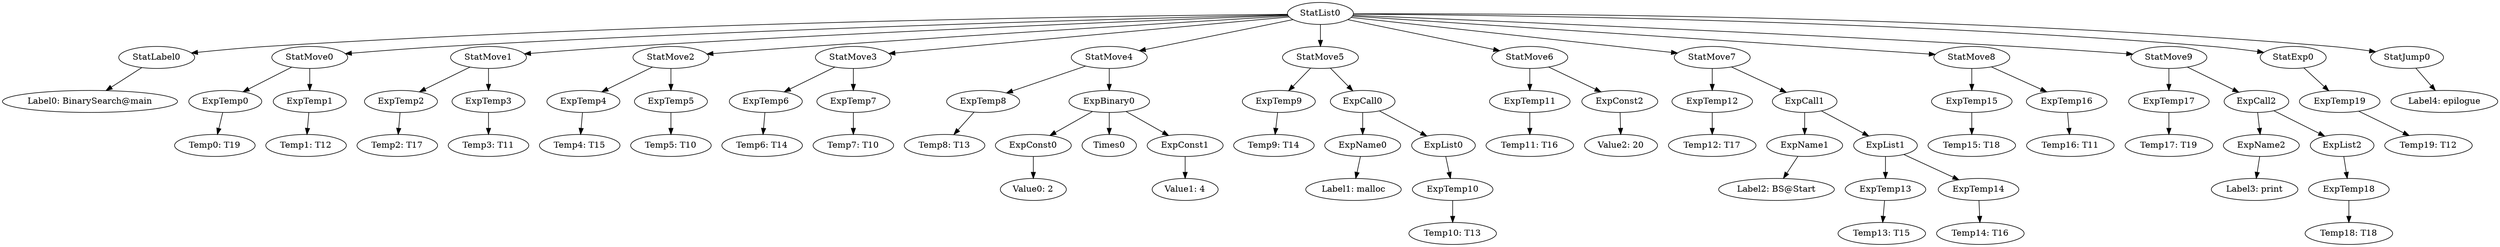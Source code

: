 digraph {
	ordering = out;
	ExpTemp9 -> "Temp9: T14";
	ExpBinary0 -> ExpConst0;
	ExpBinary0 -> Times0;
	ExpBinary0 -> ExpConst1;
	ExpTemp12 -> "Temp12: T17";
	ExpConst0 -> "Value0: 2";
	StatMove5 -> ExpTemp9;
	StatMove5 -> ExpCall0;
	ExpConst1 -> "Value1: 4";
	StatMove4 -> ExpTemp8;
	StatMove4 -> ExpBinary0;
	StatMove7 -> ExpTemp12;
	StatMove7 -> ExpCall1;
	ExpList1 -> ExpTemp13;
	ExpList1 -> ExpTemp14;
	ExpTemp18 -> "Temp18: T18";
	ExpTemp8 -> "Temp8: T13";
	StatMove1 -> ExpTemp2;
	StatMove1 -> ExpTemp3;
	ExpName0 -> "Label1: malloc";
	ExpTemp4 -> "Temp4: T15";
	StatMove3 -> ExpTemp6;
	StatMove3 -> ExpTemp7;
	ExpTemp5 -> "Temp5: T10";
	ExpTemp1 -> "Temp1: T12";
	ExpTemp14 -> "Temp14: T16";
	ExpName2 -> "Label3: print";
	ExpTemp7 -> "Temp7: T10";
	ExpTemp0 -> "Temp0: T19";
	StatList0 -> StatLabel0;
	StatList0 -> StatMove0;
	StatList0 -> StatMove1;
	StatList0 -> StatMove2;
	StatList0 -> StatMove3;
	StatList0 -> StatMove4;
	StatList0 -> StatMove5;
	StatList0 -> StatMove6;
	StatList0 -> StatMove7;
	StatList0 -> StatMove8;
	StatList0 -> StatMove9;
	StatList0 -> StatExp0;
	StatList0 -> StatJump0;
	StatLabel0 -> "Label0: BinarySearch@main";
	ExpTemp3 -> "Temp3: T11";
	ExpTemp2 -> "Temp2: T17";
	ExpTemp10 -> "Temp10: T13";
	ExpCall0 -> ExpName0;
	ExpCall0 -> ExpList0;
	ExpTemp17 -> "Temp17: T19";
	ExpList0 -> ExpTemp10;
	ExpTemp6 -> "Temp6: T14";
	StatMove6 -> ExpTemp11;
	StatMove6 -> ExpConst2;
	ExpConst2 -> "Value2: 20";
	ExpCall2 -> ExpName2;
	ExpCall2 -> ExpList2;
	ExpTemp15 -> "Temp15: T18";
	ExpName1 -> "Label2: BS@Start";
	StatJump0 -> "Label4: epilogue";
	ExpCall1 -> ExpName1;
	ExpCall1 -> ExpList1;
	ExpTemp13 -> "Temp13: T15";
	ExpTemp16 -> "Temp16: T11";
	StatMove0 -> ExpTemp0;
	StatMove0 -> ExpTemp1;
	StatMove8 -> ExpTemp15;
	StatMove8 -> ExpTemp16;
	StatMove9 -> ExpTemp17;
	StatMove9 -> ExpCall2;
	ExpList2 -> ExpTemp18;
	StatMove2 -> ExpTemp4;
	StatMove2 -> ExpTemp5;
	ExpTemp19 -> "Temp19: T12";
	ExpTemp11 -> "Temp11: T16";
	StatExp0 -> ExpTemp19;
}

